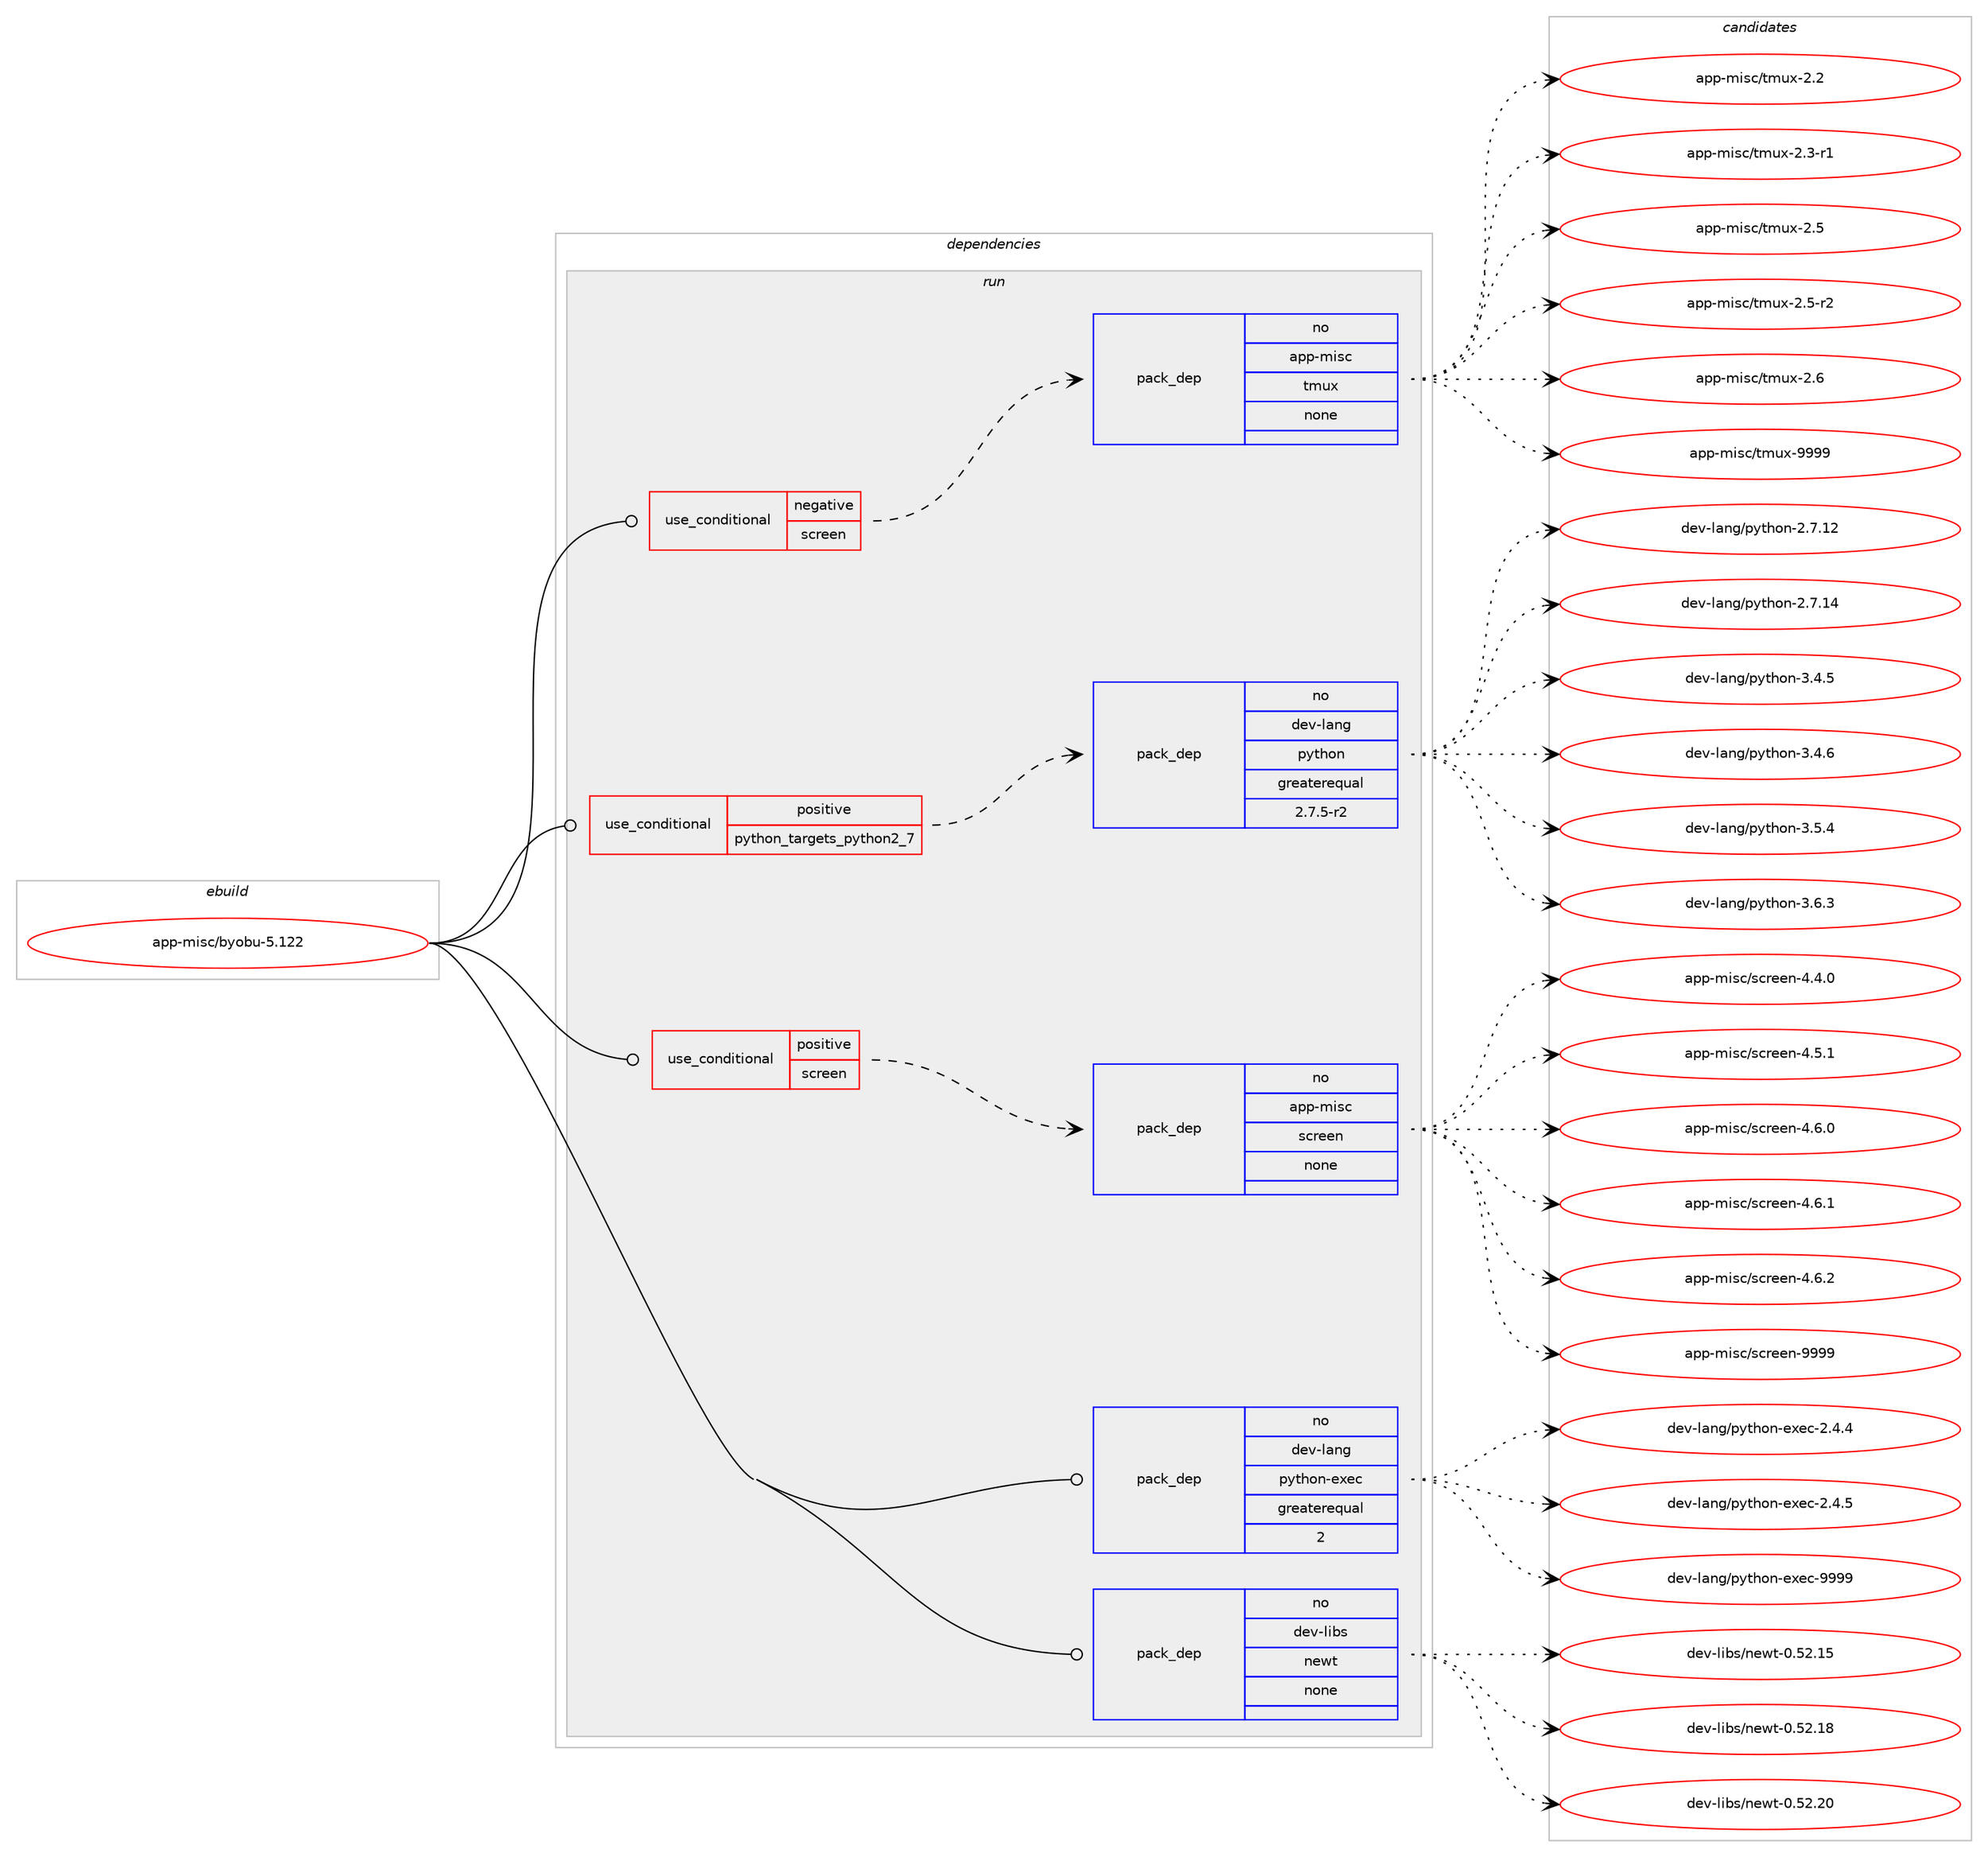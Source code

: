 digraph prolog {

# *************
# Graph options
# *************

newrank=true;
concentrate=true;
compound=true;
graph [rankdir=LR,fontname=Helvetica,fontsize=10,ranksep=1.5];#, ranksep=2.5, nodesep=0.2];
edge  [arrowhead=vee];
node  [fontname=Helvetica,fontsize=10];

# **********
# The ebuild
# **********

subgraph cluster_leftcol {
color=gray;
rank=same;
label=<<i>ebuild</i>>;
id [label="app-misc/byobu-5.122", color=red, width=4, href="../app-misc/byobu-5.122.svg"];
}

# ****************
# The dependencies
# ****************

subgraph cluster_midcol {
color=gray;
label=<<i>dependencies</i>>;
subgraph cluster_compile {
fillcolor="#eeeeee";
style=filled;
label=<<i>compile</i>>;
}
subgraph cluster_compileandrun {
fillcolor="#eeeeee";
style=filled;
label=<<i>compile and run</i>>;
}
subgraph cluster_run {
fillcolor="#eeeeee";
style=filled;
label=<<i>run</i>>;
subgraph cond12200 {
dependency45334 [label=<<TABLE BORDER="0" CELLBORDER="1" CELLSPACING="0" CELLPADDING="4"><TR><TD ROWSPAN="3" CELLPADDING="10">use_conditional</TD></TR><TR><TD>negative</TD></TR><TR><TD>screen</TD></TR></TABLE>>, shape=none, color=red];
subgraph pack32390 {
dependency45335 [label=<<TABLE BORDER="0" CELLBORDER="1" CELLSPACING="0" CELLPADDING="4" WIDTH="220"><TR><TD ROWSPAN="6" CELLPADDING="30">pack_dep</TD></TR><TR><TD WIDTH="110">no</TD></TR><TR><TD>app-misc</TD></TR><TR><TD>tmux</TD></TR><TR><TD>none</TD></TR><TR><TD></TD></TR></TABLE>>, shape=none, color=blue];
}
dependency45334:e -> dependency45335:w [weight=20,style="dashed",arrowhead="vee"];
}
id:e -> dependency45334:w [weight=20,style="solid",arrowhead="odot"];
subgraph cond12201 {
dependency45336 [label=<<TABLE BORDER="0" CELLBORDER="1" CELLSPACING="0" CELLPADDING="4"><TR><TD ROWSPAN="3" CELLPADDING="10">use_conditional</TD></TR><TR><TD>positive</TD></TR><TR><TD>python_targets_python2_7</TD></TR></TABLE>>, shape=none, color=red];
subgraph pack32391 {
dependency45337 [label=<<TABLE BORDER="0" CELLBORDER="1" CELLSPACING="0" CELLPADDING="4" WIDTH="220"><TR><TD ROWSPAN="6" CELLPADDING="30">pack_dep</TD></TR><TR><TD WIDTH="110">no</TD></TR><TR><TD>dev-lang</TD></TR><TR><TD>python</TD></TR><TR><TD>greaterequal</TD></TR><TR><TD>2.7.5-r2</TD></TR></TABLE>>, shape=none, color=blue];
}
dependency45336:e -> dependency45337:w [weight=20,style="dashed",arrowhead="vee"];
}
id:e -> dependency45336:w [weight=20,style="solid",arrowhead="odot"];
subgraph cond12202 {
dependency45338 [label=<<TABLE BORDER="0" CELLBORDER="1" CELLSPACING="0" CELLPADDING="4"><TR><TD ROWSPAN="3" CELLPADDING="10">use_conditional</TD></TR><TR><TD>positive</TD></TR><TR><TD>screen</TD></TR></TABLE>>, shape=none, color=red];
subgraph pack32392 {
dependency45339 [label=<<TABLE BORDER="0" CELLBORDER="1" CELLSPACING="0" CELLPADDING="4" WIDTH="220"><TR><TD ROWSPAN="6" CELLPADDING="30">pack_dep</TD></TR><TR><TD WIDTH="110">no</TD></TR><TR><TD>app-misc</TD></TR><TR><TD>screen</TD></TR><TR><TD>none</TD></TR><TR><TD></TD></TR></TABLE>>, shape=none, color=blue];
}
dependency45338:e -> dependency45339:w [weight=20,style="dashed",arrowhead="vee"];
}
id:e -> dependency45338:w [weight=20,style="solid",arrowhead="odot"];
subgraph pack32393 {
dependency45340 [label=<<TABLE BORDER="0" CELLBORDER="1" CELLSPACING="0" CELLPADDING="4" WIDTH="220"><TR><TD ROWSPAN="6" CELLPADDING="30">pack_dep</TD></TR><TR><TD WIDTH="110">no</TD></TR><TR><TD>dev-lang</TD></TR><TR><TD>python-exec</TD></TR><TR><TD>greaterequal</TD></TR><TR><TD>2</TD></TR></TABLE>>, shape=none, color=blue];
}
id:e -> dependency45340:w [weight=20,style="solid",arrowhead="odot"];
subgraph pack32394 {
dependency45341 [label=<<TABLE BORDER="0" CELLBORDER="1" CELLSPACING="0" CELLPADDING="4" WIDTH="220"><TR><TD ROWSPAN="6" CELLPADDING="30">pack_dep</TD></TR><TR><TD WIDTH="110">no</TD></TR><TR><TD>dev-libs</TD></TR><TR><TD>newt</TD></TR><TR><TD>none</TD></TR><TR><TD></TD></TR></TABLE>>, shape=none, color=blue];
}
id:e -> dependency45341:w [weight=20,style="solid",arrowhead="odot"];
}
}

# **************
# The candidates
# **************

subgraph cluster_choices {
rank=same;
color=gray;
label=<<i>candidates</i>>;

subgraph choice32390 {
color=black;
nodesep=1;
choice9711211245109105115994711610911712045504650 [label="app-misc/tmux-2.2", color=red, width=4,href="../app-misc/tmux-2.2.svg"];
choice97112112451091051159947116109117120455046514511449 [label="app-misc/tmux-2.3-r1", color=red, width=4,href="../app-misc/tmux-2.3-r1.svg"];
choice9711211245109105115994711610911712045504653 [label="app-misc/tmux-2.5", color=red, width=4,href="../app-misc/tmux-2.5.svg"];
choice97112112451091051159947116109117120455046534511450 [label="app-misc/tmux-2.5-r2", color=red, width=4,href="../app-misc/tmux-2.5-r2.svg"];
choice9711211245109105115994711610911712045504654 [label="app-misc/tmux-2.6", color=red, width=4,href="../app-misc/tmux-2.6.svg"];
choice971121124510910511599471161091171204557575757 [label="app-misc/tmux-9999", color=red, width=4,href="../app-misc/tmux-9999.svg"];
dependency45335:e -> choice9711211245109105115994711610911712045504650:w [style=dotted,weight="100"];
dependency45335:e -> choice97112112451091051159947116109117120455046514511449:w [style=dotted,weight="100"];
dependency45335:e -> choice9711211245109105115994711610911712045504653:w [style=dotted,weight="100"];
dependency45335:e -> choice97112112451091051159947116109117120455046534511450:w [style=dotted,weight="100"];
dependency45335:e -> choice9711211245109105115994711610911712045504654:w [style=dotted,weight="100"];
dependency45335:e -> choice971121124510910511599471161091171204557575757:w [style=dotted,weight="100"];
}
subgraph choice32391 {
color=black;
nodesep=1;
choice10010111845108971101034711212111610411111045504655464950 [label="dev-lang/python-2.7.12", color=red, width=4,href="../dev-lang/python-2.7.12.svg"];
choice10010111845108971101034711212111610411111045504655464952 [label="dev-lang/python-2.7.14", color=red, width=4,href="../dev-lang/python-2.7.14.svg"];
choice100101118451089711010347112121116104111110455146524653 [label="dev-lang/python-3.4.5", color=red, width=4,href="../dev-lang/python-3.4.5.svg"];
choice100101118451089711010347112121116104111110455146524654 [label="dev-lang/python-3.4.6", color=red, width=4,href="../dev-lang/python-3.4.6.svg"];
choice100101118451089711010347112121116104111110455146534652 [label="dev-lang/python-3.5.4", color=red, width=4,href="../dev-lang/python-3.5.4.svg"];
choice100101118451089711010347112121116104111110455146544651 [label="dev-lang/python-3.6.3", color=red, width=4,href="../dev-lang/python-3.6.3.svg"];
dependency45337:e -> choice10010111845108971101034711212111610411111045504655464950:w [style=dotted,weight="100"];
dependency45337:e -> choice10010111845108971101034711212111610411111045504655464952:w [style=dotted,weight="100"];
dependency45337:e -> choice100101118451089711010347112121116104111110455146524653:w [style=dotted,weight="100"];
dependency45337:e -> choice100101118451089711010347112121116104111110455146524654:w [style=dotted,weight="100"];
dependency45337:e -> choice100101118451089711010347112121116104111110455146534652:w [style=dotted,weight="100"];
dependency45337:e -> choice100101118451089711010347112121116104111110455146544651:w [style=dotted,weight="100"];
}
subgraph choice32392 {
color=black;
nodesep=1;
choice9711211245109105115994711599114101101110455246524648 [label="app-misc/screen-4.4.0", color=red, width=4,href="../app-misc/screen-4.4.0.svg"];
choice9711211245109105115994711599114101101110455246534649 [label="app-misc/screen-4.5.1", color=red, width=4,href="../app-misc/screen-4.5.1.svg"];
choice9711211245109105115994711599114101101110455246544648 [label="app-misc/screen-4.6.0", color=red, width=4,href="../app-misc/screen-4.6.0.svg"];
choice9711211245109105115994711599114101101110455246544649 [label="app-misc/screen-4.6.1", color=red, width=4,href="../app-misc/screen-4.6.1.svg"];
choice9711211245109105115994711599114101101110455246544650 [label="app-misc/screen-4.6.2", color=red, width=4,href="../app-misc/screen-4.6.2.svg"];
choice97112112451091051159947115991141011011104557575757 [label="app-misc/screen-9999", color=red, width=4,href="../app-misc/screen-9999.svg"];
dependency45339:e -> choice9711211245109105115994711599114101101110455246524648:w [style=dotted,weight="100"];
dependency45339:e -> choice9711211245109105115994711599114101101110455246534649:w [style=dotted,weight="100"];
dependency45339:e -> choice9711211245109105115994711599114101101110455246544648:w [style=dotted,weight="100"];
dependency45339:e -> choice9711211245109105115994711599114101101110455246544649:w [style=dotted,weight="100"];
dependency45339:e -> choice9711211245109105115994711599114101101110455246544650:w [style=dotted,weight="100"];
dependency45339:e -> choice97112112451091051159947115991141011011104557575757:w [style=dotted,weight="100"];
}
subgraph choice32393 {
color=black;
nodesep=1;
choice1001011184510897110103471121211161041111104510112010199455046524652 [label="dev-lang/python-exec-2.4.4", color=red, width=4,href="../dev-lang/python-exec-2.4.4.svg"];
choice1001011184510897110103471121211161041111104510112010199455046524653 [label="dev-lang/python-exec-2.4.5", color=red, width=4,href="../dev-lang/python-exec-2.4.5.svg"];
choice10010111845108971101034711212111610411111045101120101994557575757 [label="dev-lang/python-exec-9999", color=red, width=4,href="../dev-lang/python-exec-9999.svg"];
dependency45340:e -> choice1001011184510897110103471121211161041111104510112010199455046524652:w [style=dotted,weight="100"];
dependency45340:e -> choice1001011184510897110103471121211161041111104510112010199455046524653:w [style=dotted,weight="100"];
dependency45340:e -> choice10010111845108971101034711212111610411111045101120101994557575757:w [style=dotted,weight="100"];
}
subgraph choice32394 {
color=black;
nodesep=1;
choice1001011184510810598115471101011191164548465350464953 [label="dev-libs/newt-0.52.15", color=red, width=4,href="../dev-libs/newt-0.52.15.svg"];
choice1001011184510810598115471101011191164548465350464956 [label="dev-libs/newt-0.52.18", color=red, width=4,href="../dev-libs/newt-0.52.18.svg"];
choice1001011184510810598115471101011191164548465350465048 [label="dev-libs/newt-0.52.20", color=red, width=4,href="../dev-libs/newt-0.52.20.svg"];
dependency45341:e -> choice1001011184510810598115471101011191164548465350464953:w [style=dotted,weight="100"];
dependency45341:e -> choice1001011184510810598115471101011191164548465350464956:w [style=dotted,weight="100"];
dependency45341:e -> choice1001011184510810598115471101011191164548465350465048:w [style=dotted,weight="100"];
}
}

}

